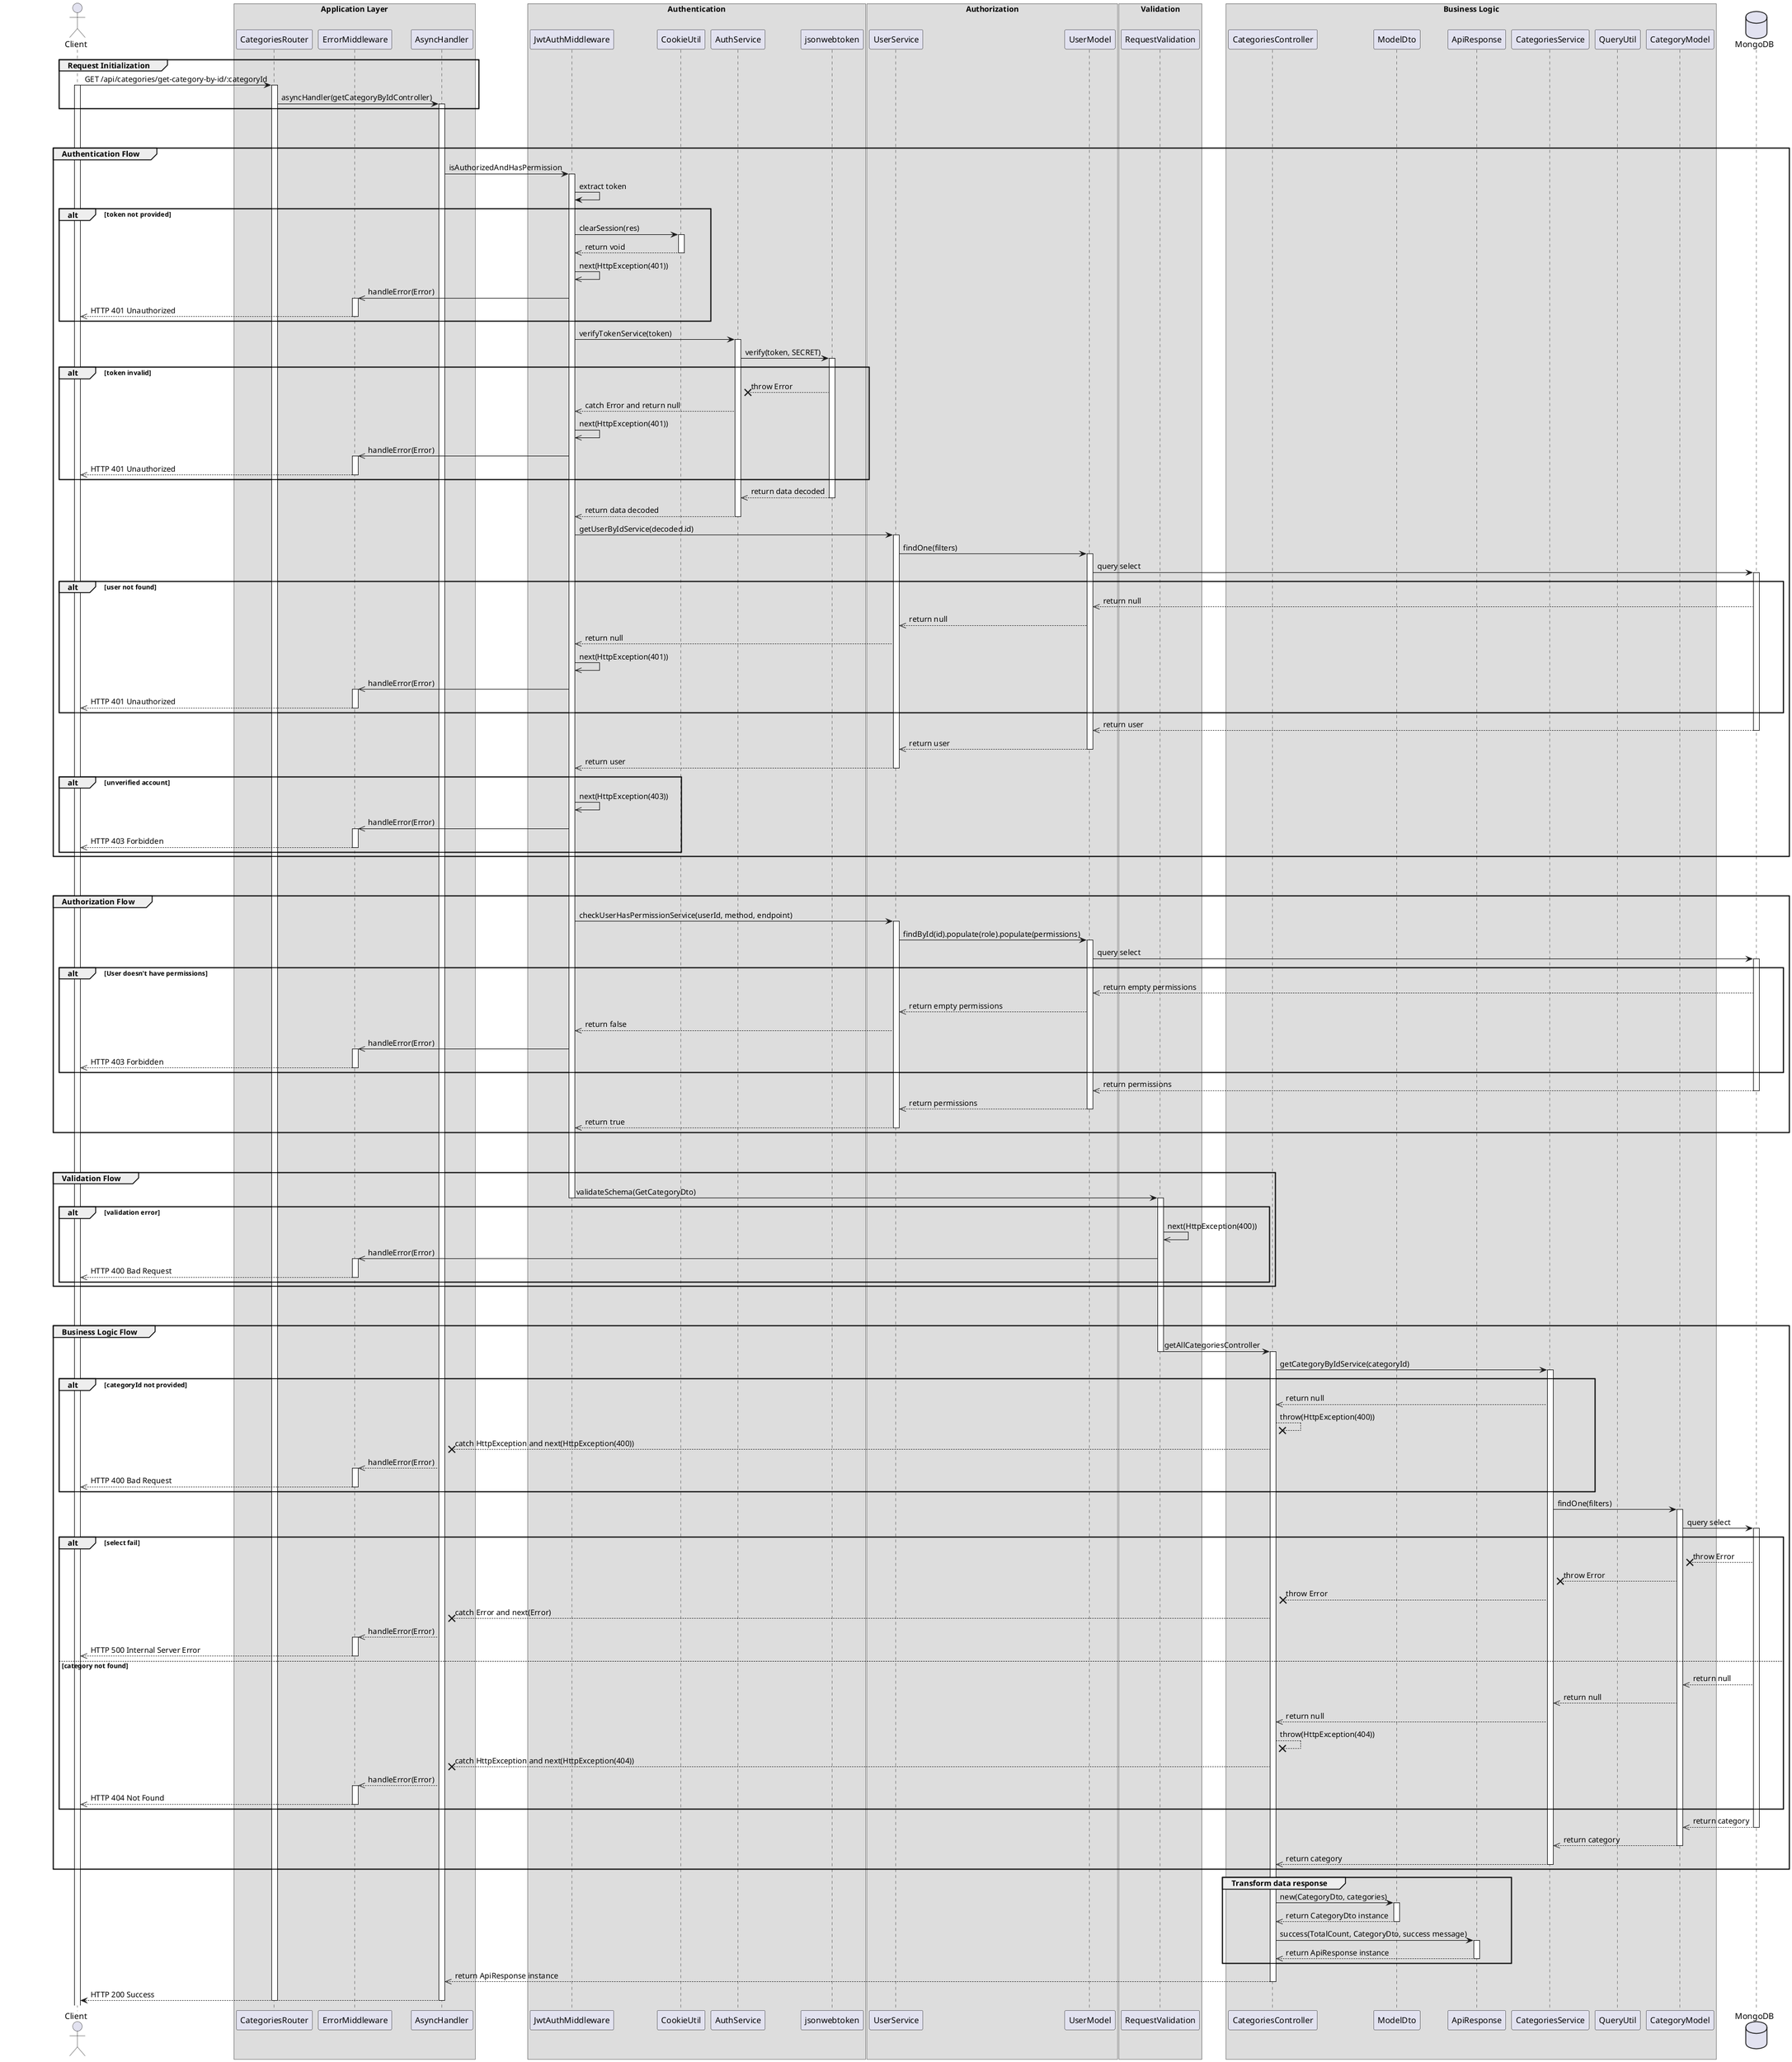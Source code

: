 @startuml View Detail Category

actor Client

box "Application Layer"
participant CategoriesRouter 
participant ErrorMiddleware 
participant AsyncHandler 
end box

box "Authentication"
participant JwtAuthMiddleware 
participant CookieUtil
participant AuthService
participant jsonwebtoken
end box

box "Authorization"
participant UserService 
participant UserModel
end box

box "Validation"
participant RequestValidation
end box

box "Business Logic"
participant CategoriesController
participant ModelDto
participant ApiResponse
participant CategoriesService
participant QueryUtil
participant CategoryModel
end box

database MongoDB

' Step 1
group Request Initialization
    Client -> CategoriesRouter: GET /api/categories/get-category-by-id/:categoryId
    activate Client
    activate CategoriesRouter
    CategoriesRouter -> AsyncHandler: asyncHandler(getCategoryByIdController)
    activate AsyncHandler
end

break
break

' Step 2
group Authentication Flow
    AsyncHandler -> JwtAuthMiddleware: isAuthorizedAndHasPermission
    activate JwtAuthMiddleware

    JwtAuthMiddleware -> JwtAuthMiddleware: extract token
    alt token not provided
        JwtAuthMiddleware -> CookieUtil: clearSession(res)
        activate CookieUtil
        CookieUtil -->> JwtAuthMiddleware: return void
        deactivate CookieUtil
        JwtAuthMiddleware ->> JwtAuthMiddleware: next(HttpException(401))
        JwtAuthMiddleware ->> ErrorMiddleware: handleError(Error)
        activate ErrorMiddleware
        ErrorMiddleware -->> Client: HTTP 401 Unauthorized
        deactivate ErrorMiddleware
    end 

    JwtAuthMiddleware -> AuthService: verifyTokenService(token)
    activate AuthService
    AuthService -> jsonwebtoken: verify(token, SECRET)
    activate jsonwebtoken
    alt token invalid
        jsonwebtoken --x AuthService: throw Error
        AuthService -->> JwtAuthMiddleware: catch Error and return null
        JwtAuthMiddleware ->> JwtAuthMiddleware: next(HttpException(401))
        JwtAuthMiddleware ->> ErrorMiddleware: handleError(Error)
        activate ErrorMiddleware
        ErrorMiddleware -->> Client: HTTP 401 Unauthorized
        deactivate ErrorMiddleware
    end

    jsonwebtoken -->> AuthService: return data decoded
    deactivate jsonwebtoken
    AuthService -->> JwtAuthMiddleware: return data decoded
    deactivate AuthService
    JwtAuthMiddleware -> UserService: getUserByIdService(decoded.id)
    activate UserService
    UserService -> UserModel: findOne(filters)
    activate UserModel
    UserModel -> MongoDB: query select
    activate MongoDB

    alt user not found
        MongoDB -->> UserModel: return null
        UserModel -->> UserService: return null
        UserService -->> JwtAuthMiddleware: return null
        JwtAuthMiddleware ->> JwtAuthMiddleware: next(HttpException(401))
        JwtAuthMiddleware ->> ErrorMiddleware: handleError(Error)
        activate ErrorMiddleware
        ErrorMiddleware -->> Client: HTTP 401 Unauthorized
        deactivate ErrorMiddleware
    end

    MongoDB -->> UserModel: return user
    deactivate MongoDB
    UserModel -->> UserService: return user
    deactivate UserModel
    UserService -->> JwtAuthMiddleware: return user
    deactivate UserService

    alt unverified account
        JwtAuthMiddleware ->> JwtAuthMiddleware: next(HttpException(403))
        JwtAuthMiddleware ->> ErrorMiddleware: handleError(Error)
        activate ErrorMiddleware
        ErrorMiddleware -->> Client: HTTP 403 Forbidden
        deactivate ErrorMiddleware
    end
end

break
break

' Step 3
group Authorization Flow
    JwtAuthMiddleware -> UserService: checkUserHasPermissionService(userId, method, endpoint)
    activate UserService
    UserService -> UserModel: findById(id).populate(role).populate(permissions)
    activate UserModel
    UserModel -> MongoDB: query select
    activate MongoDB

    alt User doesn't have permissions 
        MongoDB -->> UserModel: return empty permissions
        UserModel -->> UserService: return empty permissions
        UserService -->> JwtAuthMiddleware: return false
        JwtAuthMiddleware ->> ErrorMiddleware: handleError(Error)
        activate ErrorMiddleware
        ErrorMiddleware -->> Client: HTTP 403 Forbidden
        deactivate ErrorMiddleware
    end

    MongoDB -->> UserModel: return permissions
    deactivate MongoDB
    UserModel -->> UserService: return permissions
    deactivate UserModel
    UserService -->> JwtAuthMiddleware: return true
    deactivate UserService
end

break
break

' Step 4
group Validation Flow
    JwtAuthMiddleware -> RequestValidation: validateSchema(GetCategoryDto)
    deactivate JwtAuthMiddleware
    activate RequestValidation
        alt validation error
        RequestValidation ->> RequestValidation: next(HttpException(400))
        RequestValidation ->> ErrorMiddleware: handleError(Error)
        activate ErrorMiddleware
        ErrorMiddleware -->> Client: HTTP 400 Bad Request
        deactivate ErrorMiddleware
    end
end

break
break


' Step 5
group Business Logic Flow
    RequestValidation -> CategoriesController: getAllCategoriesController
    deactivate RequestValidation
    activate CategoriesController
    CategoriesController -> CategoriesService: getCategoryByIdService(categoryId)
    activate CategoriesService

    alt categoryId not provided
        CategoriesService -->> CategoriesController: return null
        CategoriesController --x CategoriesController: throw(HttpException(400))
        CategoriesController --x AsyncHandler: catch HttpException and next(HttpException(400))
        AsyncHandler -->> ErrorMiddleware: handleError(Error)
        activate ErrorMiddleware
        ErrorMiddleware -->> Client: HTTP 400 Bad Request
        deactivate ErrorMiddleware
    end

    CategoriesService -> CategoryModel: findOne(filters)
    activate CategoryModel
    CategoryModel -> MongoDB: query select
    activate MongoDB

    alt select fail 
        MongoDB --x CategoryModel: throw Error
        CategoryModel --x CategoriesService: throw Error
        CategoriesService --x CategoriesController: throw Error
        CategoriesController --x AsyncHandler: catch Error and next(Error)
        AsyncHandler -->> ErrorMiddleware: handleError(Error) 
        activate ErrorMiddleware
        ErrorMiddleware -->> Client: HTTP 500 Internal Server Error
        deactivate ErrorMiddleware
    else category not found
        MongoDB -->> CategoryModel: return null
        CategoryModel -->> CategoriesService: return null
        CategoriesService -->> CategoriesController: return null
        CategoriesController --x CategoriesController: throw(HttpException(404))
        CategoriesController --x AsyncHandler: catch HttpException and next(HttpException(404))
        AsyncHandler -->> ErrorMiddleware: handleError(Error) 
        activate ErrorMiddleware
        ErrorMiddleware -->> Client: HTTP 404 Not Found
        deactivate ErrorMiddleware
    end

    MongoDB -->> CategoryModel: return category
    deactivate MongoDB
    CategoryModel -->> CategoriesService: return category
    deactivate CategoryModel
    CategoriesService -->> CategoriesController: return category
    deactivate CategoriesService
end

group Transform data response
    CategoriesController -> ModelDto: new(CategoryDto, categories)
    activate ModelDto
    ModelDto -->> CategoriesController: return CategoryDto instance
    deactivate ModelDto

    CategoriesController -> ApiResponse: success(TotalCount, CategoryDto, success message)
    activate ApiResponse
    ApiResponse -->> CategoriesController: return ApiResponse instance
    deactivate ApiResponse 
end

CategoriesController -->> AsyncHandler: return ApiResponse instance
deactivate CategoriesController
AsyncHandler --> Client: HTTP 200 Success
deactivate AsyncHandler
deactivate CategoriesRouter

@enduml